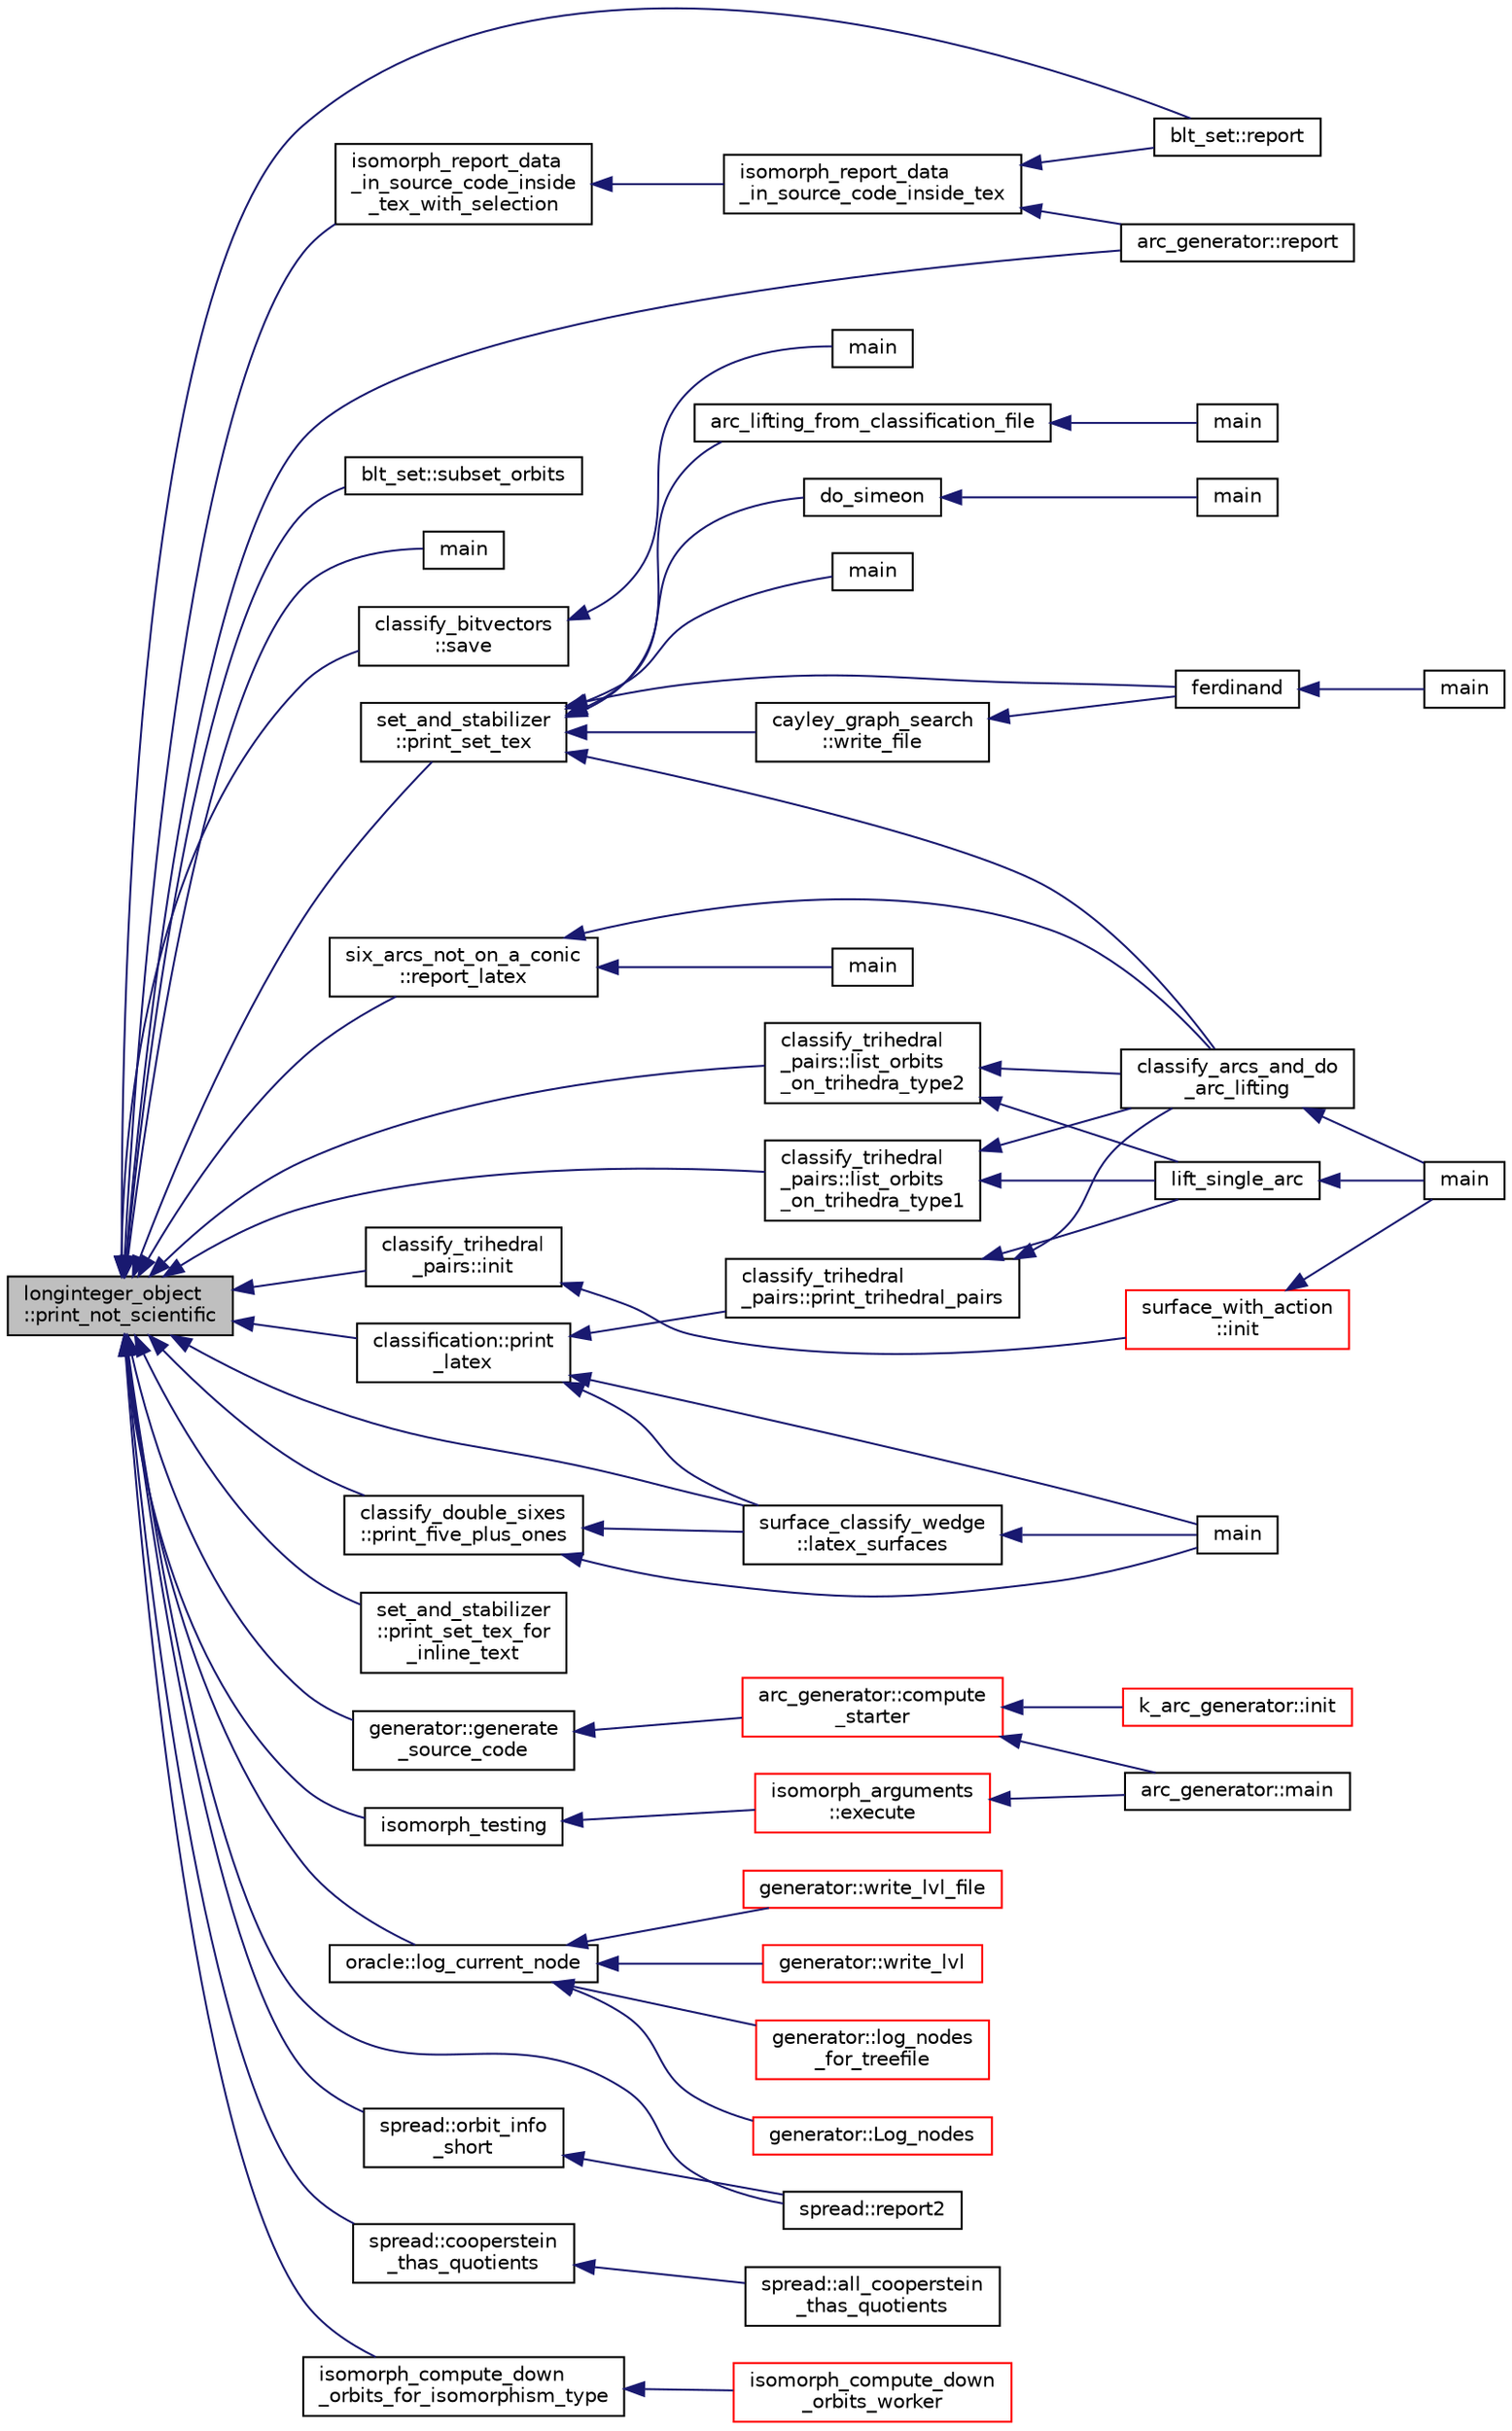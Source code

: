 digraph "longinteger_object::print_not_scientific"
{
  edge [fontname="Helvetica",fontsize="10",labelfontname="Helvetica",labelfontsize="10"];
  node [fontname="Helvetica",fontsize="10",shape=record];
  rankdir="LR";
  Node2998 [label="longinteger_object\l::print_not_scientific",height=0.2,width=0.4,color="black", fillcolor="grey75", style="filled", fontcolor="black"];
  Node2998 -> Node2999 [dir="back",color="midnightblue",fontsize="10",style="solid",fontname="Helvetica"];
  Node2999 [label="blt_set::report",height=0.2,width=0.4,color="black", fillcolor="white", style="filled",URL="$d1/d3d/classblt__set.html#a6b19f88bd2b92ebfba7e7c362eb9065c"];
  Node2998 -> Node3000 [dir="back",color="midnightblue",fontsize="10",style="solid",fontname="Helvetica"];
  Node3000 [label="blt_set::subset_orbits",height=0.2,width=0.4,color="black", fillcolor="white", style="filled",URL="$d1/d3d/classblt__set.html#af8f79fc4346244acfa0e2c2d23c36993"];
  Node2998 -> Node3001 [dir="back",color="midnightblue",fontsize="10",style="solid",fontname="Helvetica"];
  Node3001 [label="main",height=0.2,width=0.4,color="black", fillcolor="white", style="filled",URL="$d0/dfc/transpose_8_c.html#a217dbf8b442f20279ea00b898af96f52"];
  Node2998 -> Node3002 [dir="back",color="midnightblue",fontsize="10",style="solid",fontname="Helvetica"];
  Node3002 [label="classify_bitvectors\l::save",height=0.2,width=0.4,color="black", fillcolor="white", style="filled",URL="$dd/d16/classclassify__bitvectors.html#a88b83bfd067704c5213d63797a836c5b"];
  Node3002 -> Node3003 [dir="back",color="midnightblue",fontsize="10",style="solid",fontname="Helvetica"];
  Node3003 [label="main",height=0.2,width=0.4,color="black", fillcolor="white", style="filled",URL="$d0/de6/projective__space__main_8_c.html#a3c04138a5bfe5d72780bb7e82a18e627"];
  Node2998 -> Node3004 [dir="back",color="midnightblue",fontsize="10",style="solid",fontname="Helvetica"];
  Node3004 [label="set_and_stabilizer\l::print_set_tex",height=0.2,width=0.4,color="black", fillcolor="white", style="filled",URL="$de/df6/classset__and__stabilizer.html#a691a961365c213993a7f9f4b899457d9"];
  Node3004 -> Node3005 [dir="back",color="midnightblue",fontsize="10",style="solid",fontname="Helvetica"];
  Node3005 [label="arc_lifting_from_classification_file",height=0.2,width=0.4,color="black", fillcolor="white", style="filled",URL="$d2/dd6/k__arc__lifting_8_c.html#aede97f2af2307a758b06ad6506762b79"];
  Node3005 -> Node3006 [dir="back",color="midnightblue",fontsize="10",style="solid",fontname="Helvetica"];
  Node3006 [label="main",height=0.2,width=0.4,color="black", fillcolor="white", style="filled",URL="$d2/dd6/k__arc__lifting_8_c.html#a3c04138a5bfe5d72780bb7e82a18e627"];
  Node3004 -> Node3007 [dir="back",color="midnightblue",fontsize="10",style="solid",fontname="Helvetica"];
  Node3007 [label="ferdinand",height=0.2,width=0.4,color="black", fillcolor="white", style="filled",URL="$da/df3/ferdinand_8_c.html#a322b57727d23cf5a0932f11c30ea18d9"];
  Node3007 -> Node3008 [dir="back",color="midnightblue",fontsize="10",style="solid",fontname="Helvetica"];
  Node3008 [label="main",height=0.2,width=0.4,color="black", fillcolor="white", style="filled",URL="$da/df3/ferdinand_8_c.html#a3c04138a5bfe5d72780bb7e82a18e627"];
  Node3004 -> Node3009 [dir="back",color="midnightblue",fontsize="10",style="solid",fontname="Helvetica"];
  Node3009 [label="cayley_graph_search\l::write_file",height=0.2,width=0.4,color="black", fillcolor="white", style="filled",URL="$de/dae/classcayley__graph__search.html#a428879782c317f9a4f9524ea5d16072b"];
  Node3009 -> Node3007 [dir="back",color="midnightblue",fontsize="10",style="solid",fontname="Helvetica"];
  Node3004 -> Node3010 [dir="back",color="midnightblue",fontsize="10",style="solid",fontname="Helvetica"];
  Node3010 [label="main",height=0.2,width=0.4,color="black", fillcolor="white", style="filled",URL="$d9/d5f/example__fano__plane_8_c.html#ae66f6b31b5ad750f1fe042a706a4e3d4"];
  Node3004 -> Node3011 [dir="back",color="midnightblue",fontsize="10",style="solid",fontname="Helvetica"];
  Node3011 [label="do_simeon",height=0.2,width=0.4,color="black", fillcolor="white", style="filled",URL="$d5/d13/simeon_8_c.html#a36cf3f9cb484fa44da7a7dfcbe9385d0"];
  Node3011 -> Node3012 [dir="back",color="midnightblue",fontsize="10",style="solid",fontname="Helvetica"];
  Node3012 [label="main",height=0.2,width=0.4,color="black", fillcolor="white", style="filled",URL="$d5/d13/simeon_8_c.html#ae66f6b31b5ad750f1fe042a706a4e3d4"];
  Node3004 -> Node3013 [dir="back",color="midnightblue",fontsize="10",style="solid",fontname="Helvetica"];
  Node3013 [label="classify_arcs_and_do\l_arc_lifting",height=0.2,width=0.4,color="black", fillcolor="white", style="filled",URL="$d6/dc3/arc__lifting__main_8_c.html#afdd7be16f16b8c71e9a72fe5f6a0b59c"];
  Node3013 -> Node3014 [dir="back",color="midnightblue",fontsize="10",style="solid",fontname="Helvetica"];
  Node3014 [label="main",height=0.2,width=0.4,color="black", fillcolor="white", style="filled",URL="$d6/dc3/arc__lifting__main_8_c.html#a217dbf8b442f20279ea00b898af96f52"];
  Node2998 -> Node3015 [dir="back",color="midnightblue",fontsize="10",style="solid",fontname="Helvetica"];
  Node3015 [label="set_and_stabilizer\l::print_set_tex_for\l_inline_text",height=0.2,width=0.4,color="black", fillcolor="white", style="filled",URL="$de/df6/classset__and__stabilizer.html#abded22948be28aa60b8ef9942d7b8198"];
  Node2998 -> Node3016 [dir="back",color="midnightblue",fontsize="10",style="solid",fontname="Helvetica"];
  Node3016 [label="classification::print\l_latex",height=0.2,width=0.4,color="black", fillcolor="white", style="filled",URL="$d0/dff/classclassification.html#a593bfd98080643dfa0d3dc4893f2d7e3"];
  Node3016 -> Node3017 [dir="back",color="midnightblue",fontsize="10",style="solid",fontname="Helvetica"];
  Node3017 [label="main",height=0.2,width=0.4,color="black", fillcolor="white", style="filled",URL="$df/df8/surface__classify_8_c.html#a217dbf8b442f20279ea00b898af96f52"];
  Node3016 -> Node3018 [dir="back",color="midnightblue",fontsize="10",style="solid",fontname="Helvetica"];
  Node3018 [label="classify_trihedral\l_pairs::print_trihedral_pairs",height=0.2,width=0.4,color="black", fillcolor="white", style="filled",URL="$d1/d21/classclassify__trihedral__pairs.html#ada40f83e3f0d1bdbab15498107cb67f3"];
  Node3018 -> Node3019 [dir="back",color="midnightblue",fontsize="10",style="solid",fontname="Helvetica"];
  Node3019 [label="lift_single_arc",height=0.2,width=0.4,color="black", fillcolor="white", style="filled",URL="$d6/dc3/arc__lifting__main_8_c.html#a0bdc148f70112959722a40cf9758d54b"];
  Node3019 -> Node3014 [dir="back",color="midnightblue",fontsize="10",style="solid",fontname="Helvetica"];
  Node3018 -> Node3013 [dir="back",color="midnightblue",fontsize="10",style="solid",fontname="Helvetica"];
  Node3016 -> Node3020 [dir="back",color="midnightblue",fontsize="10",style="solid",fontname="Helvetica"];
  Node3020 [label="surface_classify_wedge\l::latex_surfaces",height=0.2,width=0.4,color="black", fillcolor="white", style="filled",URL="$d7/d5c/classsurface__classify__wedge.html#a5698763ece48d6f0a605527ca62429c5"];
  Node3020 -> Node3017 [dir="back",color="midnightblue",fontsize="10",style="solid",fontname="Helvetica"];
  Node2998 -> Node3021 [dir="back",color="midnightblue",fontsize="10",style="solid",fontname="Helvetica"];
  Node3021 [label="generator::generate\l_source_code",height=0.2,width=0.4,color="black", fillcolor="white", style="filled",URL="$d7/d73/classgenerator.html#a927aa5ef3dbe7bfc7f3415bf005620ed"];
  Node3021 -> Node3022 [dir="back",color="midnightblue",fontsize="10",style="solid",fontname="Helvetica"];
  Node3022 [label="arc_generator::compute\l_starter",height=0.2,width=0.4,color="red", fillcolor="white", style="filled",URL="$d4/d21/classarc__generator.html#aad1dcec3a1c302e743d574bd1ac857d9"];
  Node3022 -> Node3023 [dir="back",color="midnightblue",fontsize="10",style="solid",fontname="Helvetica"];
  Node3023 [label="arc_generator::main",height=0.2,width=0.4,color="black", fillcolor="white", style="filled",URL="$d4/d21/classarc__generator.html#ad80140b51b165dad1fe6ab232be7829a"];
  Node3022 -> Node3024 [dir="back",color="midnightblue",fontsize="10",style="solid",fontname="Helvetica"];
  Node3024 [label="k_arc_generator::init",height=0.2,width=0.4,color="red", fillcolor="white", style="filled",URL="$d6/dd8/classk__arc__generator.html#a6036d9f52ede9f8ca681505626b5361d"];
  Node2998 -> Node3028 [dir="back",color="midnightblue",fontsize="10",style="solid",fontname="Helvetica"];
  Node3028 [label="oracle::log_current_node",height=0.2,width=0.4,color="black", fillcolor="white", style="filled",URL="$d7/da7/classoracle.html#a51f9cd387e52812e9a67f4d9cfcca603"];
  Node3028 -> Node3029 [dir="back",color="midnightblue",fontsize="10",style="solid",fontname="Helvetica"];
  Node3029 [label="generator::write_lvl_file",height=0.2,width=0.4,color="red", fillcolor="white", style="filled",URL="$d7/d73/classgenerator.html#a3d343cf5a5831b03d1bda3d89b1dd935"];
  Node3028 -> Node3083 [dir="back",color="midnightblue",fontsize="10",style="solid",fontname="Helvetica"];
  Node3083 [label="generator::write_lvl",height=0.2,width=0.4,color="red", fillcolor="white", style="filled",URL="$d7/d73/classgenerator.html#a4427cbf38ba677033cea15f1ca62cce0"];
  Node3028 -> Node3084 [dir="back",color="midnightblue",fontsize="10",style="solid",fontname="Helvetica"];
  Node3084 [label="generator::log_nodes\l_for_treefile",height=0.2,width=0.4,color="red", fillcolor="white", style="filled",URL="$d7/d73/classgenerator.html#af759fd46cd675616d4816dddf6cdcab6"];
  Node3028 -> Node3087 [dir="back",color="midnightblue",fontsize="10",style="solid",fontname="Helvetica"];
  Node3087 [label="generator::Log_nodes",height=0.2,width=0.4,color="red", fillcolor="white", style="filled",URL="$d7/d73/classgenerator.html#ae9af20d24cee32bf11fe6cb9f9d8cfdf"];
  Node2998 -> Node3088 [dir="back",color="midnightblue",fontsize="10",style="solid",fontname="Helvetica"];
  Node3088 [label="arc_generator::report",height=0.2,width=0.4,color="black", fillcolor="white", style="filled",URL="$d4/d21/classarc__generator.html#a650f715bb3eec8fd1057e07e5b384f9a"];
  Node2998 -> Node3089 [dir="back",color="midnightblue",fontsize="10",style="solid",fontname="Helvetica"];
  Node3089 [label="classify_double_sixes\l::print_five_plus_ones",height=0.2,width=0.4,color="black", fillcolor="white", style="filled",URL="$dd/d23/classclassify__double__sixes.html#a4211b29d5115343c52fef8a64d46a7c7"];
  Node3089 -> Node3017 [dir="back",color="midnightblue",fontsize="10",style="solid",fontname="Helvetica"];
  Node3089 -> Node3020 [dir="back",color="midnightblue",fontsize="10",style="solid",fontname="Helvetica"];
  Node2998 -> Node3090 [dir="back",color="midnightblue",fontsize="10",style="solid",fontname="Helvetica"];
  Node3090 [label="classify_trihedral\l_pairs::init",height=0.2,width=0.4,color="black", fillcolor="white", style="filled",URL="$d1/d21/classclassify__trihedral__pairs.html#aa71b831292894efc9687cb3e8c8dd73e"];
  Node3090 -> Node3091 [dir="back",color="midnightblue",fontsize="10",style="solid",fontname="Helvetica"];
  Node3091 [label="surface_with_action\l::init",height=0.2,width=0.4,color="red", fillcolor="white", style="filled",URL="$d8/df9/classsurface__with__action.html#a8e716ca96b2dd1833dbbb0e3711b9435"];
  Node3091 -> Node3014 [dir="back",color="midnightblue",fontsize="10",style="solid",fontname="Helvetica"];
  Node2998 -> Node3093 [dir="back",color="midnightblue",fontsize="10",style="solid",fontname="Helvetica"];
  Node3093 [label="classify_trihedral\l_pairs::list_orbits\l_on_trihedra_type1",height=0.2,width=0.4,color="black", fillcolor="white", style="filled",URL="$d1/d21/classclassify__trihedral__pairs.html#a5289f00a07639129c5264ba88508ca13"];
  Node3093 -> Node3019 [dir="back",color="midnightblue",fontsize="10",style="solid",fontname="Helvetica"];
  Node3093 -> Node3013 [dir="back",color="midnightblue",fontsize="10",style="solid",fontname="Helvetica"];
  Node2998 -> Node3094 [dir="back",color="midnightblue",fontsize="10",style="solid",fontname="Helvetica"];
  Node3094 [label="classify_trihedral\l_pairs::list_orbits\l_on_trihedra_type2",height=0.2,width=0.4,color="black", fillcolor="white", style="filled",URL="$d1/d21/classclassify__trihedral__pairs.html#a98826e788eb4eedfc615144211032633"];
  Node3094 -> Node3019 [dir="back",color="midnightblue",fontsize="10",style="solid",fontname="Helvetica"];
  Node3094 -> Node3013 [dir="back",color="midnightblue",fontsize="10",style="solid",fontname="Helvetica"];
  Node2998 -> Node3095 [dir="back",color="midnightblue",fontsize="10",style="solid",fontname="Helvetica"];
  Node3095 [label="six_arcs_not_on_a_conic\l::report_latex",height=0.2,width=0.4,color="black", fillcolor="white", style="filled",URL="$d8/de6/classsix__arcs__not__on__a__conic.html#a7382d61449608121f5ef1d4d1c69756c"];
  Node3095 -> Node3013 [dir="back",color="midnightblue",fontsize="10",style="solid",fontname="Helvetica"];
  Node3095 -> Node3027 [dir="back",color="midnightblue",fontsize="10",style="solid",fontname="Helvetica"];
  Node3027 [label="main",height=0.2,width=0.4,color="black", fillcolor="white", style="filled",URL="$d2/dfa/create__surface__main_8_c.html#a217dbf8b442f20279ea00b898af96f52"];
  Node2998 -> Node3096 [dir="back",color="midnightblue",fontsize="10",style="solid",fontname="Helvetica"];
  Node3096 [label="spread::report2",height=0.2,width=0.4,color="black", fillcolor="white", style="filled",URL="$da/dc1/classspread.html#a543a79e4e7306af291584f53dacbfdd8"];
  Node2998 -> Node3097 [dir="back",color="midnightblue",fontsize="10",style="solid",fontname="Helvetica"];
  Node3097 [label="spread::cooperstein\l_thas_quotients",height=0.2,width=0.4,color="black", fillcolor="white", style="filled",URL="$da/dc1/classspread.html#abba98e1f22f9a1a00823774307f29bef"];
  Node3097 -> Node3098 [dir="back",color="midnightblue",fontsize="10",style="solid",fontname="Helvetica"];
  Node3098 [label="spread::all_cooperstein\l_thas_quotients",height=0.2,width=0.4,color="black", fillcolor="white", style="filled",URL="$da/dc1/classspread.html#a83ae27050bb13feeb7e897c0f9f06b21"];
  Node2998 -> Node3099 [dir="back",color="midnightblue",fontsize="10",style="solid",fontname="Helvetica"];
  Node3099 [label="spread::orbit_info\l_short",height=0.2,width=0.4,color="black", fillcolor="white", style="filled",URL="$da/dc1/classspread.html#a24795f879a815d7e4480a72395711aef"];
  Node3099 -> Node3096 [dir="back",color="midnightblue",fontsize="10",style="solid",fontname="Helvetica"];
  Node2998 -> Node3020 [dir="back",color="midnightblue",fontsize="10",style="solid",fontname="Helvetica"];
  Node2998 -> Node3100 [dir="back",color="midnightblue",fontsize="10",style="solid",fontname="Helvetica"];
  Node3100 [label="isomorph_testing",height=0.2,width=0.4,color="black", fillcolor="white", style="filled",URL="$d4/d7e/isomorph__global_8_c.html#a5a73cbe9f89c4727f086482ee2d238f9"];
  Node3100 -> Node3064 [dir="back",color="midnightblue",fontsize="10",style="solid",fontname="Helvetica"];
  Node3064 [label="isomorph_arguments\l::execute",height=0.2,width=0.4,color="red", fillcolor="white", style="filled",URL="$d5/de4/classisomorph__arguments.html#aa85e472d14906abdd5672dc66027583e"];
  Node3064 -> Node3023 [dir="back",color="midnightblue",fontsize="10",style="solid",fontname="Helvetica"];
  Node2998 -> Node3061 [dir="back",color="midnightblue",fontsize="10",style="solid",fontname="Helvetica"];
  Node3061 [label="isomorph_compute_down\l_orbits_for_isomorphism_type",height=0.2,width=0.4,color="black", fillcolor="white", style="filled",URL="$d4/d7e/isomorph__global_8_c.html#a13519b3a5d3b5ceb26b4bec6736b0086"];
  Node3061 -> Node3062 [dir="back",color="midnightblue",fontsize="10",style="solid",fontname="Helvetica"];
  Node3062 [label="isomorph_compute_down\l_orbits_worker",height=0.2,width=0.4,color="red", fillcolor="white", style="filled",URL="$d4/d7e/isomorph__global_8_c.html#a4edf4a833ce5638a3d58cfae1c702b37"];
  Node2998 -> Node3101 [dir="back",color="midnightblue",fontsize="10",style="solid",fontname="Helvetica"];
  Node3101 [label="isomorph_report_data\l_in_source_code_inside\l_tex_with_selection",height=0.2,width=0.4,color="black", fillcolor="white", style="filled",URL="$d4/d7e/isomorph__global_8_c.html#a6032c497e22f9a4e88bee93ec60cc8ca"];
  Node3101 -> Node3102 [dir="back",color="midnightblue",fontsize="10",style="solid",fontname="Helvetica"];
  Node3102 [label="isomorph_report_data\l_in_source_code_inside_tex",height=0.2,width=0.4,color="black", fillcolor="white", style="filled",URL="$d4/d7e/isomorph__global_8_c.html#abe3bbbcc72eeed292e953c313dbdb314"];
  Node3102 -> Node2999 [dir="back",color="midnightblue",fontsize="10",style="solid",fontname="Helvetica"];
  Node3102 -> Node3088 [dir="back",color="midnightblue",fontsize="10",style="solid",fontname="Helvetica"];
}
